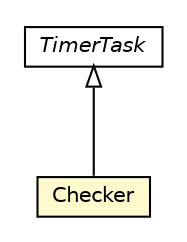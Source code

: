 #!/usr/local/bin/dot
#
# Class diagram 
# Generated by UMLGraph version R5_6-24-gf6e263 (http://www.umlgraph.org/)
#

digraph G {
	edge [fontname="Helvetica",fontsize=10,labelfontname="Helvetica",labelfontsize=10];
	node [fontname="Helvetica",fontsize=10,shape=plaintext];
	nodesep=0.25;
	ranksep=0.5;
	// org.universAAL.ri.keepalive.receiver.Checker
	c2767143 [label=<<table title="org.universAAL.ri.keepalive.receiver.Checker" border="0" cellborder="1" cellspacing="0" cellpadding="2" port="p" bgcolor="lemonChiffon" href="./Checker.html">
		<tr><td><table border="0" cellspacing="0" cellpadding="1">
<tr><td align="center" balign="center"> Checker </td></tr>
		</table></td></tr>
		</table>>, URL="./Checker.html", fontname="Helvetica", fontcolor="black", fontsize=10.0];
	//org.universAAL.ri.keepalive.receiver.Checker extends java.util.TimerTask
	c2767869:p -> c2767143:p [dir=back,arrowtail=empty];
	// java.util.TimerTask
	c2767869 [label=<<table title="java.util.TimerTask" border="0" cellborder="1" cellspacing="0" cellpadding="2" port="p" href="http://java.sun.com/j2se/1.4.2/docs/api/java/util/TimerTask.html">
		<tr><td><table border="0" cellspacing="0" cellpadding="1">
<tr><td align="center" balign="center"><font face="Helvetica-Oblique"> TimerTask </font></td></tr>
		</table></td></tr>
		</table>>, URL="http://java.sun.com/j2se/1.4.2/docs/api/java/util/TimerTask.html", fontname="Helvetica", fontcolor="black", fontsize=10.0];
}

